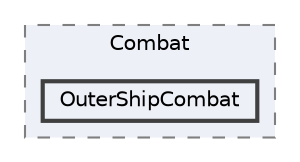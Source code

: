 digraph "Assets/Scripts/Combat/OuterShipCombat"
{
 // INTERACTIVE_SVG=YES
 // LATEX_PDF_SIZE
  bgcolor="transparent";
  edge [fontname=Helvetica,fontsize=10,labelfontname=Helvetica,labelfontsize=10];
  node [fontname=Helvetica,fontsize=10,shape=box,height=0.2,width=0.4];
  compound=true
  subgraph clusterdir_515f02e3cb4ea3bcb443e5e05571f64d {
    graph [ bgcolor="#edf0f7", pencolor="grey50", label="Combat", fontname=Helvetica,fontsize=10 style="filled,dashed", URL="dir_515f02e3cb4ea3bcb443e5e05571f64d.html",tooltip=""]
  dir_039a09529c82ca23619a2f8469b1d85f [label="OuterShipCombat", fillcolor="#edf0f7", color="grey25", style="filled,bold", URL="dir_039a09529c82ca23619a2f8469b1d85f.html",tooltip=""];
  }
}
